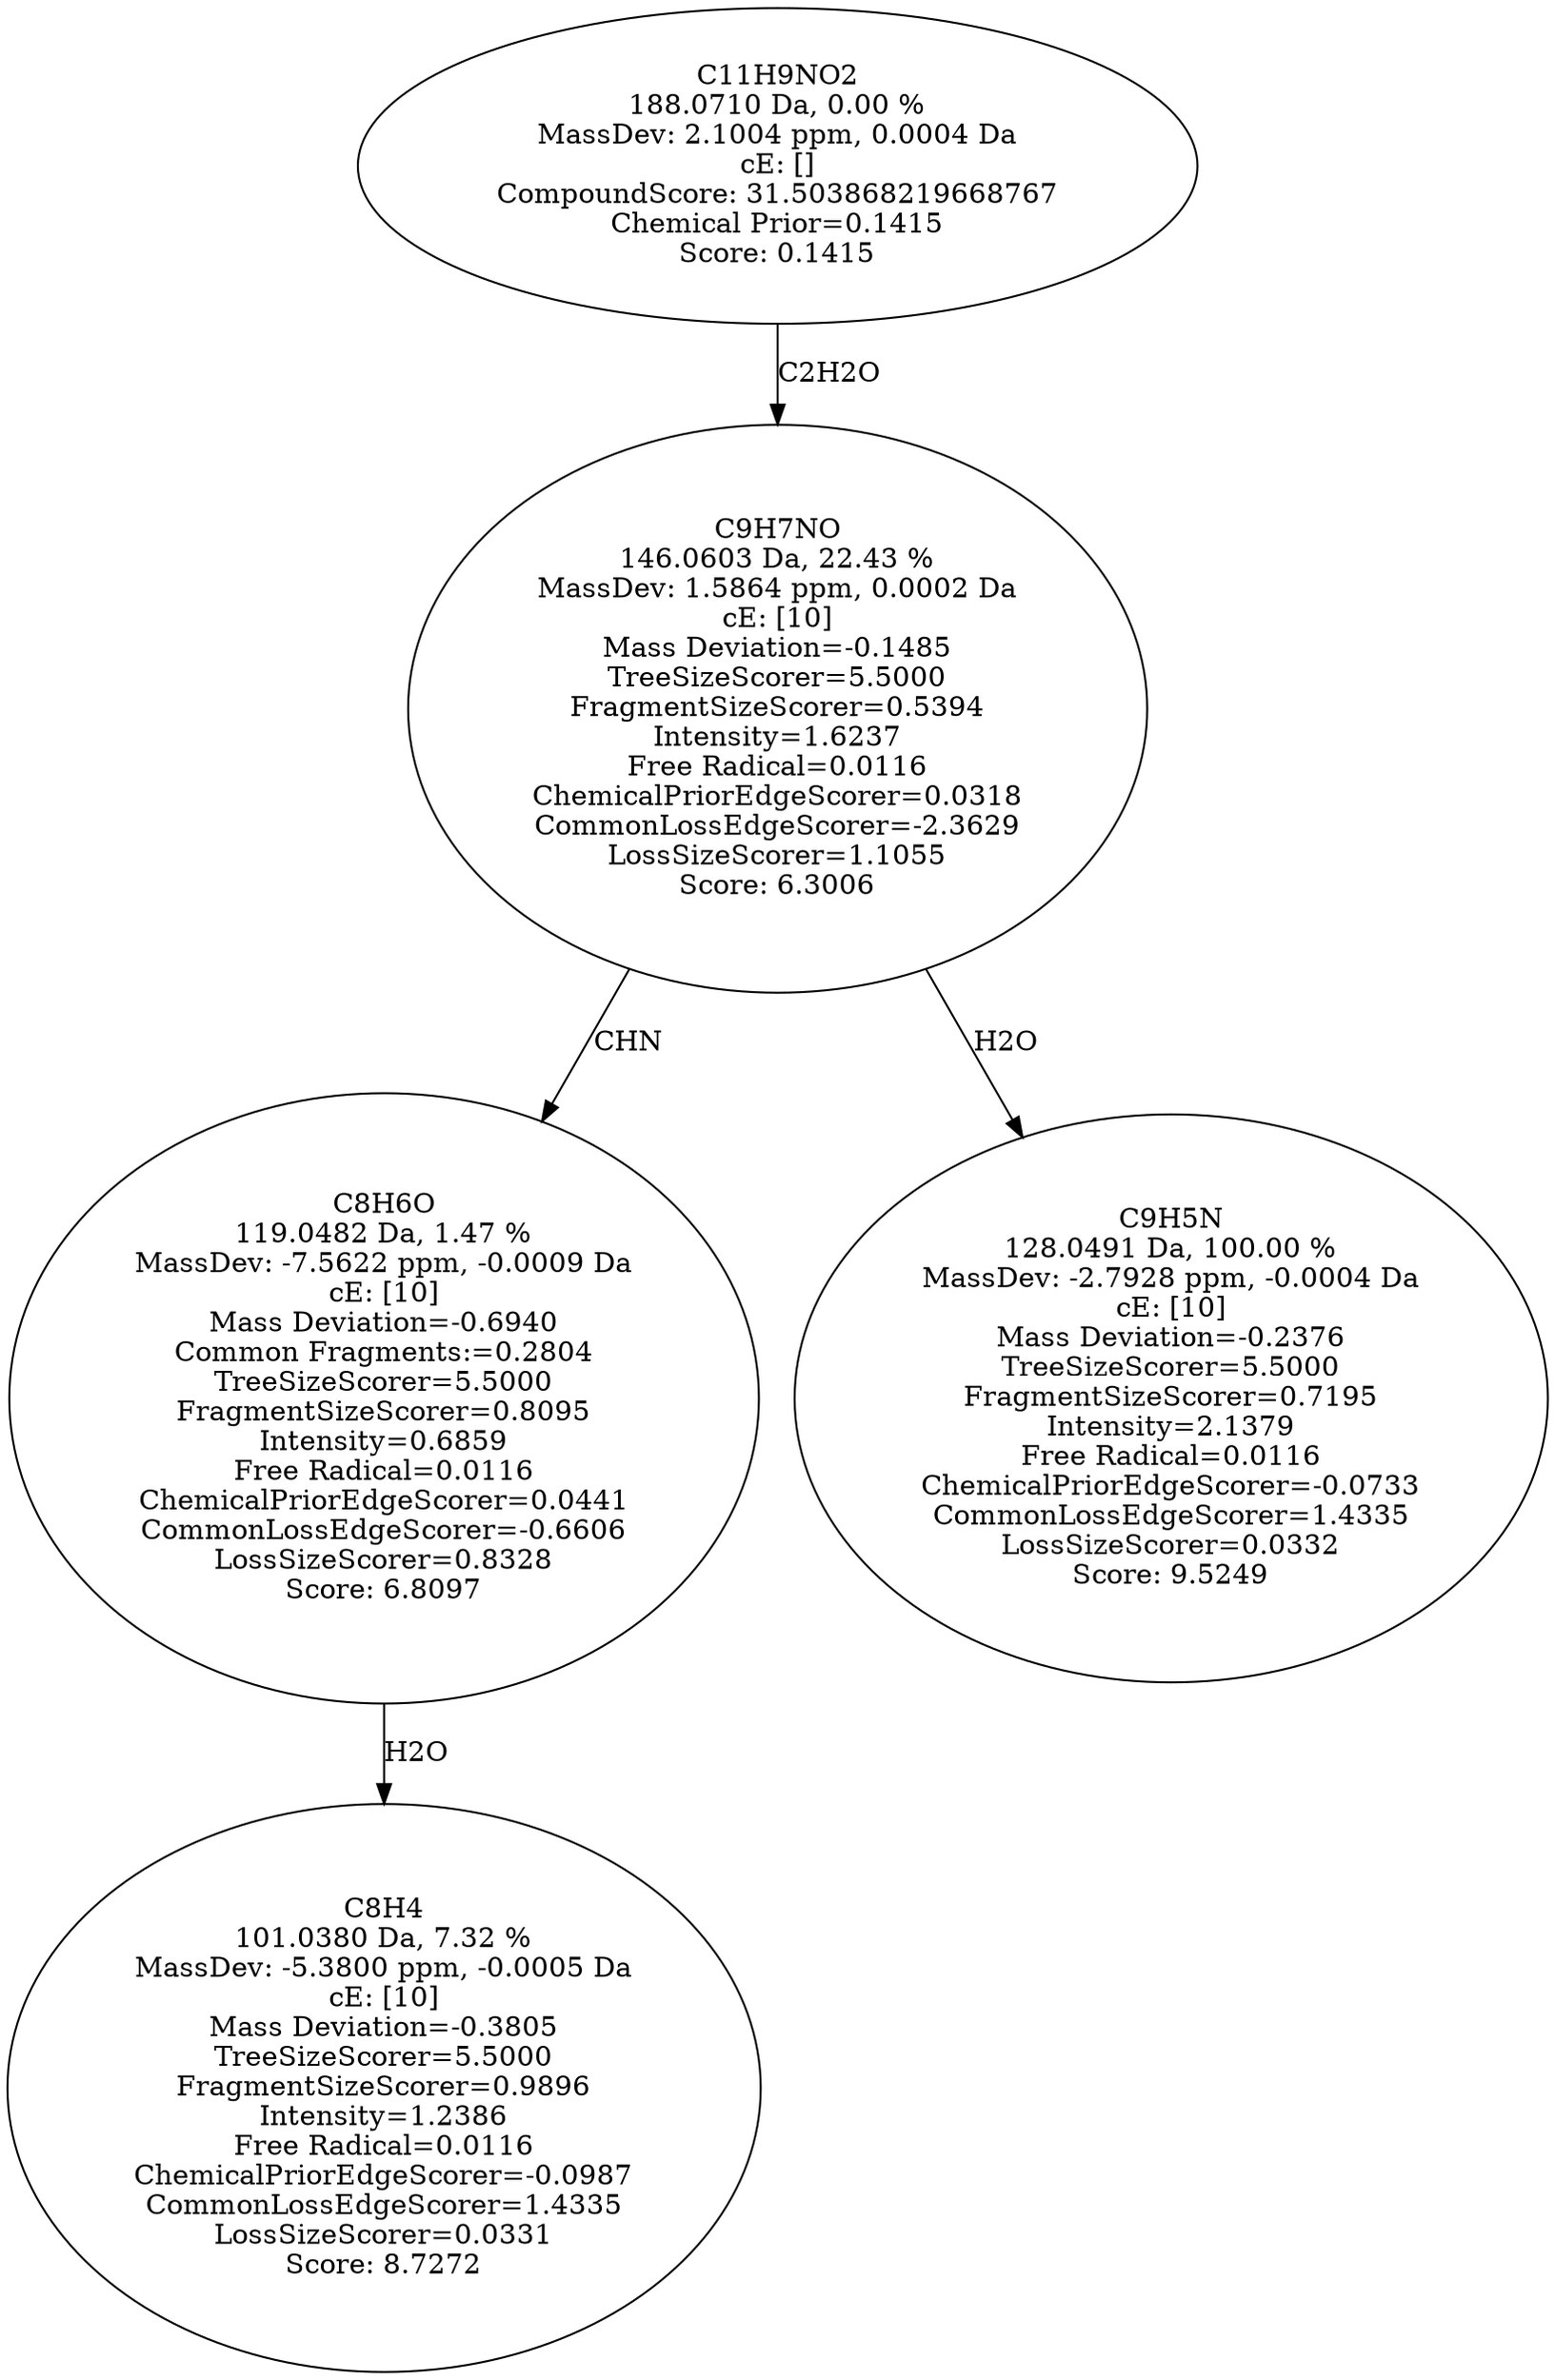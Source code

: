 strict digraph {
v1 [label="C8H4\n101.0380 Da, 7.32 %\nMassDev: -5.3800 ppm, -0.0005 Da\ncE: [10]\nMass Deviation=-0.3805\nTreeSizeScorer=5.5000\nFragmentSizeScorer=0.9896\nIntensity=1.2386\nFree Radical=0.0116\nChemicalPriorEdgeScorer=-0.0987\nCommonLossEdgeScorer=1.4335\nLossSizeScorer=0.0331\nScore: 8.7272"];
v2 [label="C8H6O\n119.0482 Da, 1.47 %\nMassDev: -7.5622 ppm, -0.0009 Da\ncE: [10]\nMass Deviation=-0.6940\nCommon Fragments:=0.2804\nTreeSizeScorer=5.5000\nFragmentSizeScorer=0.8095\nIntensity=0.6859\nFree Radical=0.0116\nChemicalPriorEdgeScorer=0.0441\nCommonLossEdgeScorer=-0.6606\nLossSizeScorer=0.8328\nScore: 6.8097"];
v3 [label="C9H5N\n128.0491 Da, 100.00 %\nMassDev: -2.7928 ppm, -0.0004 Da\ncE: [10]\nMass Deviation=-0.2376\nTreeSizeScorer=5.5000\nFragmentSizeScorer=0.7195\nIntensity=2.1379\nFree Radical=0.0116\nChemicalPriorEdgeScorer=-0.0733\nCommonLossEdgeScorer=1.4335\nLossSizeScorer=0.0332\nScore: 9.5249"];
v4 [label="C9H7NO\n146.0603 Da, 22.43 %\nMassDev: 1.5864 ppm, 0.0002 Da\ncE: [10]\nMass Deviation=-0.1485\nTreeSizeScorer=5.5000\nFragmentSizeScorer=0.5394\nIntensity=1.6237\nFree Radical=0.0116\nChemicalPriorEdgeScorer=0.0318\nCommonLossEdgeScorer=-2.3629\nLossSizeScorer=1.1055\nScore: 6.3006"];
v5 [label="C11H9NO2\n188.0710 Da, 0.00 %\nMassDev: 2.1004 ppm, 0.0004 Da\ncE: []\nCompoundScore: 31.503868219668767\nChemical Prior=0.1415\nScore: 0.1415"];
v2 -> v1 [label="H2O"];
v4 -> v2 [label="CHN"];
v4 -> v3 [label="H2O"];
v5 -> v4 [label="C2H2O"];
}